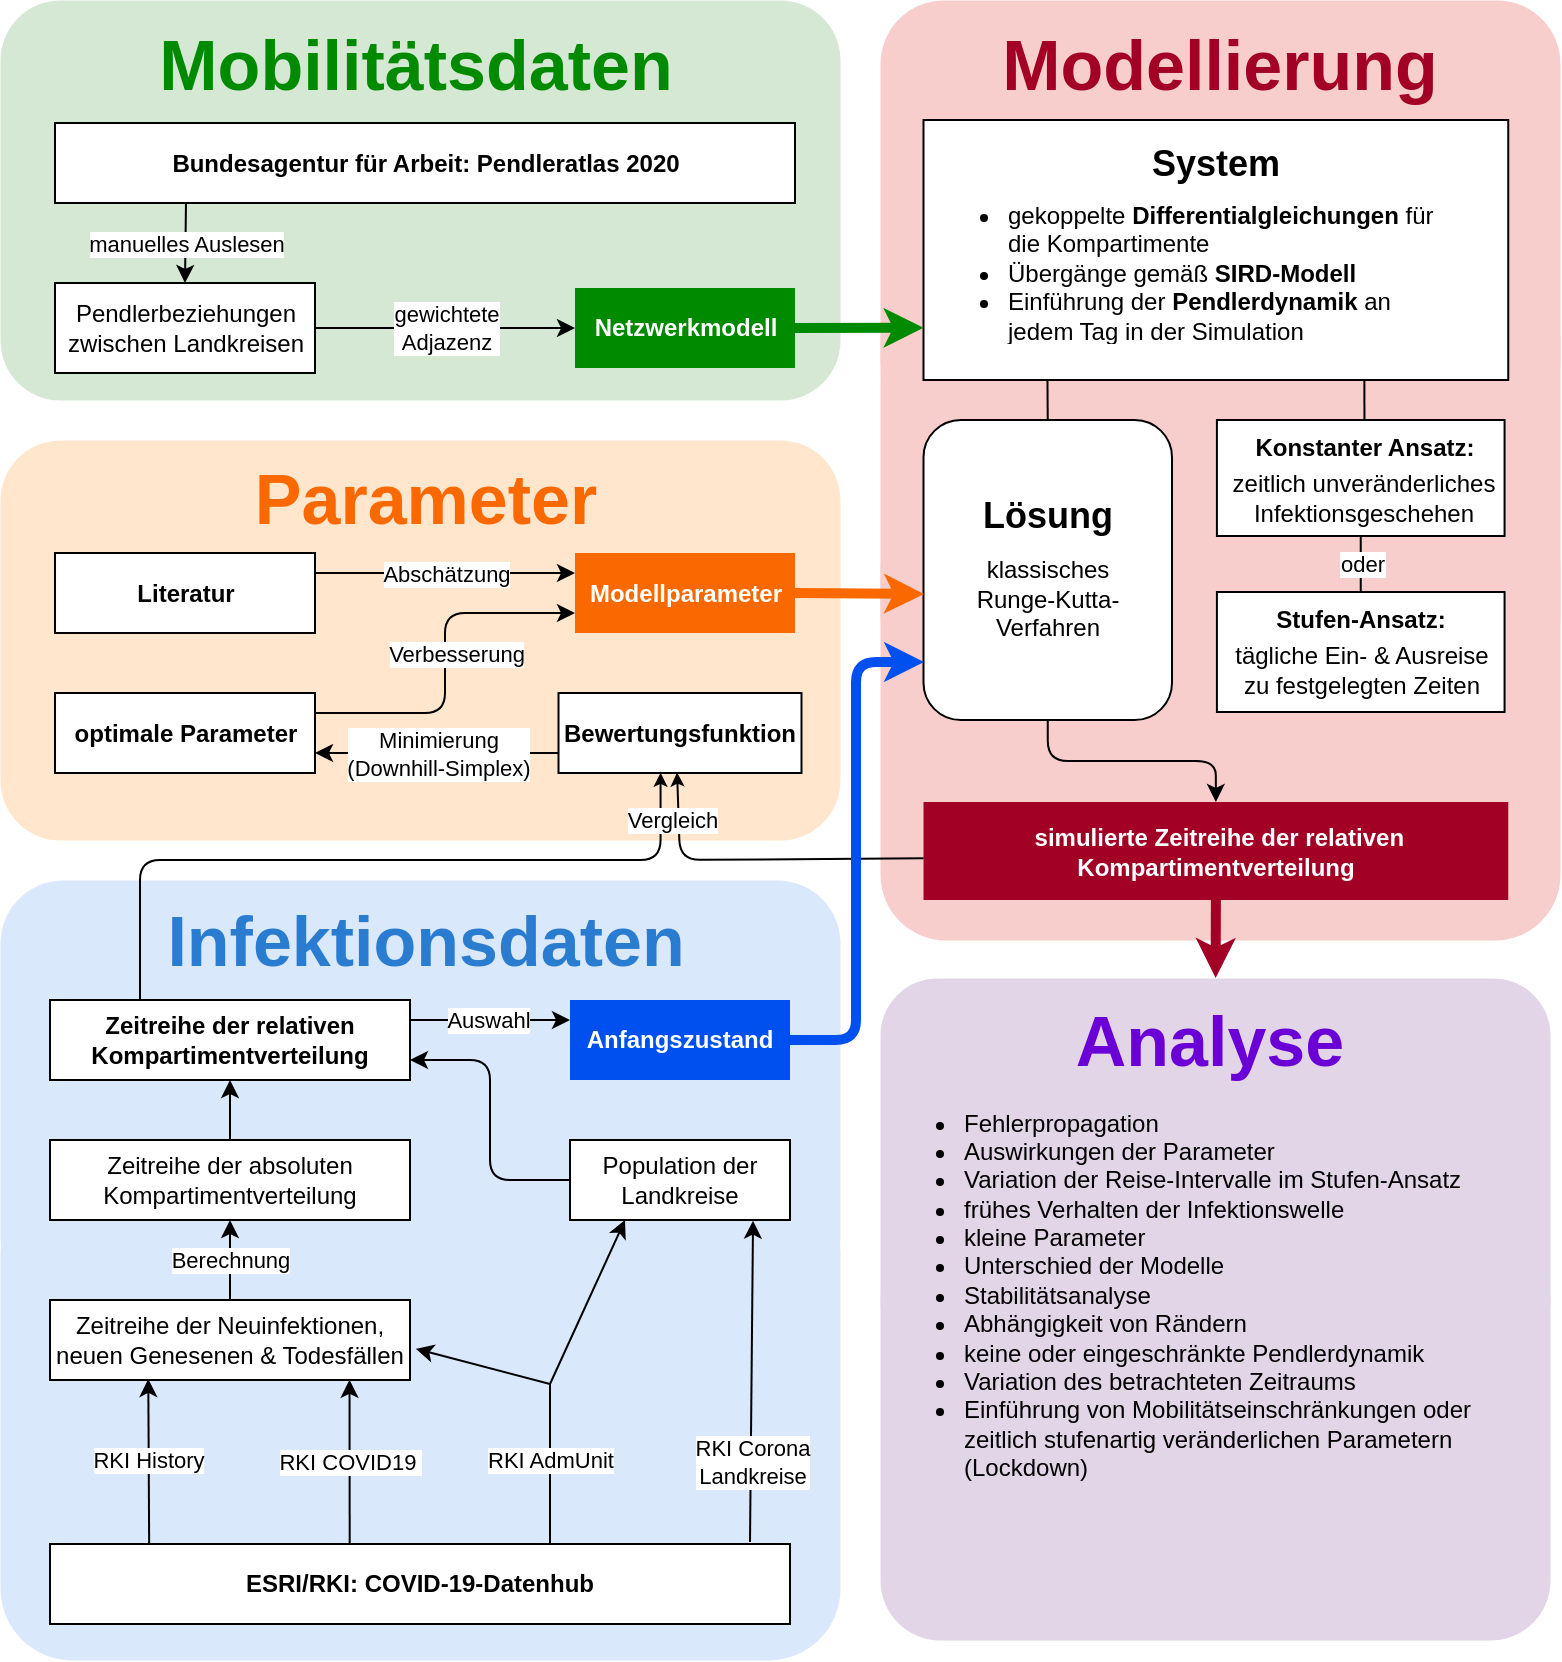 <mxfile version="15.2.7" type="device"><diagram id="3AYCVtzGoSpn9Vro6qWg" name="Page-1"><mxGraphModel dx="845" dy="-3116" grid="0" gridSize="10" guides="1" tooltips="1" connect="1" arrows="1" fold="1" page="1" pageScale="1" pageWidth="827" pageHeight="900" math="1" shadow="0"><root><mxCell id="0"/><mxCell id="1" parent="0"/><mxCell id="ZCqwVkAzdI1a6bCoszk0-41" value="" style="rounded=1;whiteSpace=wrap;html=1;strokeWidth=0;fillColor=#e1d5e7;strokeColor=none;" parent="1" vertex="1"><mxGeometry x="464" y="4129" width="335" height="190" as="geometry"/></mxCell><mxCell id="ZCqwVkAzdI1a6bCoszk0-40" value="" style="rounded=1;whiteSpace=wrap;html=1;strokeWidth=0;fillColor=#f8cecc;strokeColor=none;" parent="1" vertex="1"><mxGeometry x="464" y="3779.75" width="340" height="198.5" as="geometry"/></mxCell><mxCell id="ZCqwVkAzdI1a6bCoszk0-39" value="" style="rounded=1;whiteSpace=wrap;html=1;strokeWidth=0;fillColor=#f8cecc;strokeColor=none;" parent="1" vertex="1"><mxGeometry x="464" y="3640" width="340" height="211.5" as="geometry"/></mxCell><mxCell id="ZCqwVkAzdI1a6bCoszk0-32" value="" style="rounded=1;whiteSpace=wrap;html=1;strokeWidth=0;fillColor=#dae8fc;strokeColor=none;" parent="1" vertex="1"><mxGeometry x="24" y="4230" width="420" height="240" as="geometry"/></mxCell><mxCell id="ZCqwVkAzdI1a6bCoszk0-2" value="" style="rounded=1;whiteSpace=wrap;html=1;strokeWidth=0;fillColor=#ffe6cc;strokeColor=none;" parent="1" vertex="1"><mxGeometry x="24" y="3860" width="420" height="200" as="geometry"/></mxCell><mxCell id="XHsace0uavuUdTPFix8g-14" value="" style="rounded=1;whiteSpace=wrap;html=1;strokeWidth=0;fillColor=#dae8fc;strokeColor=none;" parent="1" vertex="1"><mxGeometry x="24" y="4080" width="420" height="210" as="geometry"/></mxCell><mxCell id="C57uJY7JvYRW9FqgshIM-3" value="&lt;b&gt;ESRI/RKI: COVID-19-Datenhub&lt;/b&gt;" style="rounded=0;whiteSpace=wrap;html=1;" parent="1" vertex="1"><mxGeometry x="49" y="4412" width="370" height="40" as="geometry"/></mxCell><mxCell id="C57uJY7JvYRW9FqgshIM-5" value="" style="endArrow=classic;html=1;entryX=0.273;entryY=0.987;entryDx=0;entryDy=0;entryPerimeter=0;exitX=0.134;exitY=-0.001;exitDx=0;exitDy=0;exitPerimeter=0;" parent="1" source="C57uJY7JvYRW9FqgshIM-3" target="C57uJY7JvYRW9FqgshIM-16" edge="1"><mxGeometry relative="1" as="geometry"><mxPoint x="98" y="4412" as="sourcePoint"/><mxPoint x="331" y="4332" as="targetPoint"/><Array as="points"/></mxGeometry></mxCell><mxCell id="C57uJY7JvYRW9FqgshIM-6" value="RKI History" style="edgeLabel;resizable=0;html=1;align=center;verticalAlign=middle;" parent="C57uJY7JvYRW9FqgshIM-5" connectable="0" vertex="1"><mxGeometry relative="1" as="geometry"><mxPoint x="-1" y="-1" as="offset"/></mxGeometry></mxCell><mxCell id="C57uJY7JvYRW9FqgshIM-13" value="" style="endArrow=none;html=1;endFill=0;" parent="1" edge="1"><mxGeometry relative="1" as="geometry"><mxPoint x="299" y="4412" as="sourcePoint"/><mxPoint x="299" y="4332" as="targetPoint"/></mxGeometry></mxCell><mxCell id="C57uJY7JvYRW9FqgshIM-14" value="RKI AdmUnit" style="edgeLabel;resizable=0;html=1;align=center;verticalAlign=middle;" parent="C57uJY7JvYRW9FqgshIM-13" connectable="0" vertex="1"><mxGeometry relative="1" as="geometry"><mxPoint y="-2" as="offset"/></mxGeometry></mxCell><mxCell id="C57uJY7JvYRW9FqgshIM-16" value="Zeitreihe der Neuinfektionen, neuen Genesenen &amp;amp; Todesfällen" style="rounded=0;whiteSpace=wrap;html=1;" parent="1" vertex="1"><mxGeometry x="49" y="4290" width="180" height="40" as="geometry"/></mxCell><mxCell id="C57uJY7JvYRW9FqgshIM-19" value="" style="endArrow=classic;html=1;entryX=1.016;entryY=0.61;entryDx=0;entryDy=0;entryPerimeter=0;" parent="1" target="C57uJY7JvYRW9FqgshIM-16" edge="1"><mxGeometry width="50" height="50" relative="1" as="geometry"><mxPoint x="299" y="4332" as="sourcePoint"/><mxPoint x="389" y="4292" as="targetPoint"/><Array as="points"/></mxGeometry></mxCell><mxCell id="XHsace0uavuUdTPFix8g-1" value="Zeitreihe der absoluten Kompartimentverteilung" style="rounded=0;whiteSpace=wrap;html=1;" parent="1" vertex="1"><mxGeometry x="49" y="4210" width="180" height="40" as="geometry"/></mxCell><mxCell id="XHsace0uavuUdTPFix8g-2" value="&lt;b&gt;Zeitreihe der relativen Kompartimentverteilung&lt;/b&gt;" style="rounded=0;whiteSpace=wrap;html=1;" parent="1" vertex="1"><mxGeometry x="49" y="4140" width="180" height="40" as="geometry"/></mxCell><mxCell id="XHsace0uavuUdTPFix8g-3" value="Population der Landkreise" style="rounded=0;whiteSpace=wrap;html=1;" parent="1" vertex="1"><mxGeometry x="309" y="4210" width="110" height="40" as="geometry"/></mxCell><mxCell id="XHsace0uavuUdTPFix8g-5" value="" style="endArrow=classic;html=1;exitX=0.5;exitY=0;exitDx=0;exitDy=0;entryX=0.5;entryY=1;entryDx=0;entryDy=0;" parent="1" source="XHsace0uavuUdTPFix8g-1" target="XHsace0uavuUdTPFix8g-2" edge="1"><mxGeometry width="50" height="50" relative="1" as="geometry"><mxPoint x="399" y="4192" as="sourcePoint"/><mxPoint x="394" y="4172" as="targetPoint"/></mxGeometry></mxCell><mxCell id="XHsace0uavuUdTPFix8g-6" value="" style="endArrow=classic;html=1;entryX=0.25;entryY=1;entryDx=0;entryDy=0;" parent="1" target="XHsace0uavuUdTPFix8g-3" edge="1"><mxGeometry width="50" height="50" relative="1" as="geometry"><mxPoint x="299" y="4332" as="sourcePoint"/><mxPoint x="129" y="4175" as="targetPoint"/></mxGeometry></mxCell><mxCell id="XHsace0uavuUdTPFix8g-8" value="" style="endArrow=classic;html=1;exitX=0.5;exitY=0;exitDx=0;exitDy=0;entryX=0.5;entryY=1;entryDx=0;entryDy=0;" parent="1" source="C57uJY7JvYRW9FqgshIM-16" target="XHsace0uavuUdTPFix8g-1" edge="1"><mxGeometry relative="1" as="geometry"><mxPoint x="489.0" y="4294" as="sourcePoint"/><mxPoint x="489.0" y="4254" as="targetPoint"/><Array as="points"/></mxGeometry></mxCell><mxCell id="XHsace0uavuUdTPFix8g-9" value="Berechnung" style="edgeLabel;resizable=0;html=1;align=center;verticalAlign=middle;" parent="XHsace0uavuUdTPFix8g-8" connectable="0" vertex="1"><mxGeometry relative="1" as="geometry"><mxPoint as="offset"/></mxGeometry></mxCell><mxCell id="XHsace0uavuUdTPFix8g-15" value="" style="rounded=1;whiteSpace=wrap;html=1;strokeWidth=0;fillColor=#d5e8d4;strokeColor=none;" parent="1" vertex="1"><mxGeometry x="24" y="3640" width="420" height="200" as="geometry"/></mxCell><mxCell id="XHsace0uavuUdTPFix8g-16" value="" style="rounded=1;whiteSpace=wrap;html=1;strokeWidth=0;fillColor=#f8cecc;strokeColor=none;" parent="1" vertex="1"><mxGeometry x="464" y="3891.5" width="340" height="218.5" as="geometry"/></mxCell><mxCell id="XHsace0uavuUdTPFix8g-20" value="&lt;b&gt;Bundesagentur für Arbeit: Pendleratlas 2020&lt;/b&gt;" style="rounded=0;whiteSpace=wrap;html=1;" parent="1" vertex="1"><mxGeometry x="51.5" y="3701.5" width="370" height="40" as="geometry"/></mxCell><mxCell id="XHsace0uavuUdTPFix8g-21" value="Pendlerbeziehungen&lt;br&gt;zwischen Landkreisen" style="rounded=0;whiteSpace=wrap;html=1;" parent="1" vertex="1"><mxGeometry x="51.5" y="3781.5" width="130" height="45" as="geometry"/></mxCell><mxCell id="XHsace0uavuUdTPFix8g-23" value="" style="endArrow=classic;html=1;entryX=0.5;entryY=0;entryDx=0;entryDy=0;exitX=0.177;exitY=0.999;exitDx=0;exitDy=0;exitPerimeter=0;" parent="1" source="XHsace0uavuUdTPFix8g-20" target="XHsace0uavuUdTPFix8g-21" edge="1"><mxGeometry relative="1" as="geometry"><mxPoint x="166.5" y="3750.5" as="sourcePoint"/><mxPoint x="211.5" y="3841" as="targetPoint"/></mxGeometry></mxCell><mxCell id="XHsace0uavuUdTPFix8g-24" value="manuelles Auslesen" style="edgeLabel;resizable=0;html=1;align=center;verticalAlign=middle;" parent="XHsace0uavuUdTPFix8g-23" connectable="0" vertex="1"><mxGeometry relative="1" as="geometry"/></mxCell><mxCell id="XHsace0uavuUdTPFix8g-37" value="&lt;b&gt;Netzwerkmodell&lt;br&gt;&lt;/b&gt;" style="rounded=0;whiteSpace=wrap;html=1;fontColor=#ffffff;strokeColor=none;fillColor=#008A00;" parent="1" vertex="1"><mxGeometry x="311.5" y="3784" width="110" height="40" as="geometry"/></mxCell><mxCell id="XHsace0uavuUdTPFix8g-38" value="&lt;b&gt;Anfangszustand&lt;br&gt;&lt;/b&gt;" style="rounded=0;whiteSpace=wrap;html=1;fontColor=#ffffff;strokeColor=none;fillColor=#0050EF;" parent="1" vertex="1"><mxGeometry x="309" y="4140" width="110" height="40" as="geometry"/></mxCell><mxCell id="XHsace0uavuUdTPFix8g-43" value="" style="endArrow=classic;html=1;exitX=1;exitY=0.25;exitDx=0;exitDy=0;entryX=0;entryY=0.25;entryDx=0;entryDy=0;" parent="1" source="XHsace0uavuUdTPFix8g-2" target="XHsace0uavuUdTPFix8g-38" edge="1"><mxGeometry relative="1" as="geometry"><mxPoint x="404" y="4101" as="sourcePoint"/><mxPoint x="445" y="4081" as="targetPoint"/></mxGeometry></mxCell><mxCell id="XHsace0uavuUdTPFix8g-44" value="Auswahl" style="edgeLabel;resizable=0;html=1;align=center;verticalAlign=middle;" parent="XHsace0uavuUdTPFix8g-43" connectable="0" vertex="1"><mxGeometry relative="1" as="geometry"><mxPoint x="-1" as="offset"/></mxGeometry></mxCell><mxCell id="XHsace0uavuUdTPFix8g-56" value="" style="rounded=0;whiteSpace=wrap;html=1;strokeWidth=1;" parent="1" vertex="1"><mxGeometry x="485.75" y="3700" width="292.37" height="130" as="geometry"/></mxCell><mxCell id="XHsace0uavuUdTPFix8g-57" value="&lt;b style=&quot;font-size: 18px;&quot;&gt;System&lt;/b&gt;" style="text;html=1;strokeColor=none;fillColor=none;align=center;verticalAlign=middle;whiteSpace=wrap;rounded=0;fontSize=18;" parent="1" vertex="1"><mxGeometry x="611.94" y="3711.5" width="40" height="20" as="geometry"/></mxCell><mxCell id="XHsace0uavuUdTPFix8g-62" value="&lt;ul&gt;&lt;li&gt;gekoppelte &lt;b&gt;Differentialgleichungen &lt;/b&gt;für die Kompartimente&lt;/li&gt;&lt;li&gt;Übergänge gemäß&amp;nbsp;&lt;b&gt;SIRD-Modell&lt;/b&gt;&lt;/li&gt;&lt;li&gt;Einführung der &lt;b&gt;Pendlerdynamik&lt;/b&gt;&amp;nbsp;an jedem Tag in der Simulation&lt;/li&gt;&lt;/ul&gt;" style="text;strokeColor=none;fillColor=none;html=1;whiteSpace=wrap;verticalAlign=middle;overflow=hidden;" parent="1" vertex="1"><mxGeometry x="485.75" y="3726.87" width="268.25" height="87.25" as="geometry"/></mxCell><mxCell id="XHsace0uavuUdTPFix8g-63" value="" style="endArrow=classic;html=1;fontSize=18;exitX=1;exitY=0.5;exitDx=0;exitDy=0;entryX=0;entryY=0.883;entryDx=0;entryDy=0;fillColor=#60a917;strokeWidth=5;startArrow=none;startFill=0;strokeColor=#008A00;sourcePerimeterSpacing=8;startSize=4;entryPerimeter=0;endSize=4;" parent="1" source="XHsace0uavuUdTPFix8g-37" target="XHsace0uavuUdTPFix8g-62" edge="1"><mxGeometry width="50" height="50" relative="1" as="geometry"><mxPoint x="694" y="4092" as="sourcePoint"/><mxPoint x="584" y="4011" as="targetPoint"/></mxGeometry></mxCell><mxCell id="BC4wP2_lzp6e28UWFPCA-1" value="Mobilitätsdaten" style="text;strokeColor=none;fillColor=none;align=center;verticalAlign=middle;rounded=0;horizontal=1;labelBorderColor=none;whiteSpace=wrap;html=1;fontSize=35;fontStyle=1;fontColor=#008A00;" parent="1" vertex="1"><mxGeometry x="211.5" y="3661.5" width="40" height="20" as="geometry"/></mxCell><mxCell id="BC4wP2_lzp6e28UWFPCA-2" value="Infektionsdaten" style="text;strokeColor=none;fillColor=none;align=center;verticalAlign=middle;rounded=0;horizontal=1;labelBorderColor=none;whiteSpace=wrap;html=1;fontSize=35;fontStyle=1;fontColor=#297CCF;" parent="1" vertex="1"><mxGeometry x="216.5" y="4100" width="40" height="20" as="geometry"/></mxCell><mxCell id="BC4wP2_lzp6e28UWFPCA-3" value="&lt;font color=&quot;#a20025&quot;&gt;Modellierung&lt;/font&gt;" style="text;strokeColor=none;fillColor=none;align=center;verticalAlign=middle;rounded=0;horizontal=1;labelBorderColor=none;whiteSpace=wrap;html=1;fontSize=35;fontStyle=1;fontColor=#297CCF;" parent="1" vertex="1"><mxGeometry x="614" y="3661.5" width="40" height="20" as="geometry"/></mxCell><mxCell id="BC4wP2_lzp6e28UWFPCA-5" value="" style="rounded=1;whiteSpace=wrap;html=1;strokeWidth=0;fillColor=#e1d5e7;strokeColor=none;" parent="1" vertex="1"><mxGeometry x="464" y="4260" width="335" height="200" as="geometry"/></mxCell><mxCell id="BC4wP2_lzp6e28UWFPCA-6" value="&lt;font&gt;Parameter&lt;/font&gt;" style="text;strokeColor=none;fillColor=none;align=center;verticalAlign=middle;rounded=0;horizontal=1;labelBorderColor=none;whiteSpace=wrap;html=1;fontSize=35;fontStyle=1;fontColor=#FA6800;" parent="1" vertex="1"><mxGeometry x="216.5" y="3879" width="40" height="20" as="geometry"/></mxCell><mxCell id="BC4wP2_lzp6e28UWFPCA-7" value="&lt;font color=&quot;#6b00d6&quot;&gt;Analyse&lt;/font&gt;" style="text;strokeColor=none;fillColor=none;align=center;verticalAlign=middle;rounded=0;horizontal=1;labelBorderColor=none;whiteSpace=wrap;html=1;fontSize=35;fontStyle=1;fontColor=#297CCF;" parent="1" vertex="1"><mxGeometry x="609" y="4150" width="40" height="20" as="geometry"/></mxCell><mxCell id="BC4wP2_lzp6e28UWFPCA-20" value="&lt;ul&gt;&lt;li&gt;Fehlerpropagation&lt;/li&gt;&lt;li&gt;Auswirkungen der Parameter&lt;/li&gt;&lt;li&gt;Variation der Reise-Intervalle im Stufen-Ansatz&lt;/li&gt;&lt;li&gt;frühes Verhalten der Infektionswelle&lt;/li&gt;&lt;li&gt;kleine Parameter&lt;/li&gt;&lt;li&gt;Unterschied der Modelle&lt;/li&gt;&lt;li&gt;Stabilitätsanalyse&lt;/li&gt;&lt;li&gt;Abhängigkeit von Rändern&lt;/li&gt;&lt;li&gt;keine oder eingeschränkte Pendlerdynamik&lt;/li&gt;&lt;li&gt;Variation des betrachteten Zeitraums&lt;/li&gt;&lt;li&gt;Einführung von Mobilitätseinschränkungen oder zeitlich stufenartig veränderlichen Parametern (Lockdown)&lt;/li&gt;&lt;/ul&gt;" style="text;strokeColor=none;fillColor=none;html=1;whiteSpace=wrap;verticalAlign=middle;overflow=hidden;fontSize=12;fontColor=#000000;" parent="1" vertex="1"><mxGeometry x="464" y="4180" width="301" height="208" as="geometry"/></mxCell><mxCell id="BC4wP2_lzp6e28UWFPCA-21" value="&lt;b&gt;&amp;nbsp;simulierte Zeitreihe der relativen Kompartimentverteilung&lt;/b&gt;" style="rounded=0;whiteSpace=wrap;html=1;fontColor=#ffffff;strokeColor=none;fillColor=#A20025;" parent="1" vertex="1"><mxGeometry x="485.76" y="4041" width="292.37" height="49" as="geometry"/></mxCell><mxCell id="BC4wP2_lzp6e28UWFPCA-60" value="" style="rounded=0;whiteSpace=wrap;html=1;fontSize=12;fontColor=#000000;strokeColor=#000000;strokeWidth=1;verticalAlign=middle;" parent="1" vertex="1"><mxGeometry x="632.46" y="3850" width="143.82" height="58" as="geometry"/></mxCell><mxCell id="BC4wP2_lzp6e28UWFPCA-13" value="&lt;font style=&quot;font-size: 12px&quot; color=&quot;#000000&quot;&gt;&lt;b&gt;Konstanter Ansatz:&lt;/b&gt;&lt;/font&gt;" style="text;html=1;strokeColor=none;fillColor=none;align=center;verticalAlign=middle;whiteSpace=wrap;rounded=0;fontSize=35;fontColor=#297CCF;" parent="1" vertex="1"><mxGeometry x="643.71" y="3849.5" width="125" height="10" as="geometry"/></mxCell><mxCell id="BC4wP2_lzp6e28UWFPCA-19" value="zeitlich unveränderliches Infektionsgeschehen" style="text;strokeColor=none;fillColor=none;align=center;verticalAlign=middle;whiteSpace=wrap;rounded=0;fontSize=12;" parent="1" vertex="1"><mxGeometry x="637.46" y="3879" width="137.5" height="20" as="geometry"/></mxCell><mxCell id="BC4wP2_lzp6e28UWFPCA-62" value="" style="rounded=0;whiteSpace=wrap;html=1;fontSize=12;fontColor=#000000;strokeColor=#000000;strokeWidth=1;verticalAlign=middle;" parent="1" vertex="1"><mxGeometry x="632.46" y="3936" width="143.82" height="60" as="geometry"/></mxCell><mxCell id="BC4wP2_lzp6e28UWFPCA-14" value="&lt;font style=&quot;font-size: 12px&quot; color=&quot;#000000&quot;&gt;&lt;b&gt;Stufen-Ansatz:&lt;/b&gt;&lt;/font&gt;" style="text;html=1;strokeColor=none;fillColor=none;align=center;verticalAlign=middle;whiteSpace=wrap;rounded=0;fontSize=35;fontColor=#297CCF;" parent="1" vertex="1"><mxGeometry x="641.87" y="3936" width="125" height="10" as="geometry"/></mxCell><mxCell id="BC4wP2_lzp6e28UWFPCA-18" value="tägliche Ein- &amp; Ausreise&#10;zu festgelegten Zeiten" style="text;strokeColor=none;fillColor=none;align=center;verticalAlign=middle;whiteSpace=wrap;rounded=0;fontSize=12;" parent="1" vertex="1"><mxGeometry x="630.62" y="3964.5" width="147.5" height="20" as="geometry"/></mxCell><mxCell id="BC4wP2_lzp6e28UWFPCA-70" value="&lt;br&gt;&lt;br&gt;klassisches&lt;br&gt;Runge-Kutta-Verfahren" style="rounded=1;whiteSpace=wrap;html=1;fontSize=12;strokeWidth=1;verticalAlign=middle;gradientDirection=east;" parent="1" vertex="1"><mxGeometry x="485.75" y="3850" width="124.25" height="150" as="geometry"/></mxCell><mxCell id="BC4wP2_lzp6e28UWFPCA-71" value="" style="endArrow=classic;html=1;fontSize=12;fontColor=#000000;exitX=0.5;exitY=1;exitDx=0;exitDy=0;entryX=0.5;entryY=0;entryDx=0;entryDy=0;edgeStyle=orthogonalEdgeStyle;" parent="1" source="BC4wP2_lzp6e28UWFPCA-70" target="BC4wP2_lzp6e28UWFPCA-21" edge="1"><mxGeometry width="50" height="50" relative="1" as="geometry"><mxPoint x="738.12" y="4232" as="sourcePoint"/><mxPoint x="788.12" y="4182" as="targetPoint"/></mxGeometry></mxCell><mxCell id="BC4wP2_lzp6e28UWFPCA-74" value="&lt;b&gt;Bewertungsfunktion&lt;/b&gt;" style="rounded=0;whiteSpace=wrap;html=1;" parent="1" vertex="1"><mxGeometry x="303.25" y="3986.5" width="121.5" height="40" as="geometry"/></mxCell><mxCell id="BC4wP2_lzp6e28UWFPCA-75" value="" style="endArrow=classic;html=1;fontSize=12;fontColor=#000000;exitX=0;exitY=0.75;exitDx=0;exitDy=0;entryX=1;entryY=0.75;entryDx=0;entryDy=0;" parent="1" source="BC4wP2_lzp6e28UWFPCA-74" target="BC4wP2_lzp6e28UWFPCA-77" edge="1"><mxGeometry relative="1" as="geometry"><mxPoint x="-401" y="3936.5" as="sourcePoint"/><mxPoint x="141.5" y="4016.5" as="targetPoint"/></mxGeometry></mxCell><mxCell id="BC4wP2_lzp6e28UWFPCA-76" value="Minimierung&lt;br&gt;(Downhill-Simplex)" style="edgeLabel;resizable=0;html=1;align=center;verticalAlign=middle;" parent="BC4wP2_lzp6e28UWFPCA-75" connectable="0" vertex="1"><mxGeometry relative="1" as="geometry"/></mxCell><mxCell id="BC4wP2_lzp6e28UWFPCA-77" value="&lt;b&gt;optimale Parameter&lt;/b&gt;" style="rounded=0;whiteSpace=wrap;html=1;" parent="1" vertex="1"><mxGeometry x="51.5" y="3986.5" width="130" height="40" as="geometry"/></mxCell><mxCell id="ZCqwVkAzdI1a6bCoszk0-1" value="&lt;b&gt;Modellparameter&lt;br&gt;&lt;/b&gt;" style="rounded=0;whiteSpace=wrap;html=1;fontColor=#FFFFFF;strokeColor=none;fillColor=#FA6800;" parent="1" vertex="1"><mxGeometry x="311.5" y="3916.5" width="110" height="40" as="geometry"/></mxCell><mxCell id="ZCqwVkAzdI1a6bCoszk0-13" value="" style="endArrow=classic;html=1;entryX=0.832;entryY=1.008;entryDx=0;entryDy=0;entryPerimeter=0;" parent="1" target="XHsace0uavuUdTPFix8g-3" edge="1"><mxGeometry relative="1" as="geometry"><mxPoint x="399" y="4411" as="sourcePoint"/><mxPoint x="399" y="4260" as="targetPoint"/></mxGeometry></mxCell><mxCell id="ZCqwVkAzdI1a6bCoszk0-14" value="RKI Corona&lt;br&gt;Landkreise" style="edgeLabel;resizable=0;html=1;align=center;verticalAlign=middle;" parent="ZCqwVkAzdI1a6bCoszk0-13" connectable="0" vertex="1"><mxGeometry relative="1" as="geometry"><mxPoint y="40" as="offset"/></mxGeometry></mxCell><mxCell id="ZCqwVkAzdI1a6bCoszk0-16" value="" style="endArrow=classic;html=1;entryX=0.832;entryY=0.997;entryDx=0;entryDy=0;entryPerimeter=0;exitX=0.405;exitY=0.001;exitDx=0;exitDy=0;exitPerimeter=0;" parent="1" source="C57uJY7JvYRW9FqgshIM-3" target="C57uJY7JvYRW9FqgshIM-16" edge="1"><mxGeometry relative="1" as="geometry"><mxPoint x="199" y="4410" as="sourcePoint"/><mxPoint x="249" y="4380" as="targetPoint"/></mxGeometry></mxCell><mxCell id="ZCqwVkAzdI1a6bCoszk0-17" value="RKI COVID19&amp;nbsp;" style="edgeLabel;resizable=0;html=1;align=center;verticalAlign=middle;" parent="ZCqwVkAzdI1a6bCoszk0-16" connectable="0" vertex="1"><mxGeometry relative="1" as="geometry"/></mxCell><mxCell id="ZCqwVkAzdI1a6bCoszk0-18" value="&lt;b&gt;Literatur&lt;/b&gt;" style="rounded=0;whiteSpace=wrap;html=1;" parent="1" vertex="1"><mxGeometry x="51.5" y="3916.5" width="130" height="40" as="geometry"/></mxCell><mxCell id="ZCqwVkAzdI1a6bCoszk0-21" value="" style="endArrow=classic;html=1;fontColor=#FFFFFF;entryX=0;entryY=0.25;entryDx=0;entryDy=0;exitX=1;exitY=0.25;exitDx=0;exitDy=0;" parent="1" source="ZCqwVkAzdI1a6bCoszk0-18" target="ZCqwVkAzdI1a6bCoszk0-1" edge="1"><mxGeometry relative="1" as="geometry"><mxPoint x="181.5" y="3936.26" as="sourcePoint"/><mxPoint x="281.5" y="3936.26" as="targetPoint"/></mxGeometry></mxCell><mxCell id="ZCqwVkAzdI1a6bCoszk0-22" value="Abschätzung" style="edgeLabel;resizable=0;html=1;align=center;verticalAlign=middle;" parent="ZCqwVkAzdI1a6bCoszk0-21" connectable="0" vertex="1"><mxGeometry relative="1" as="geometry"/></mxCell><mxCell id="ZCqwVkAzdI1a6bCoszk0-24" value="" style="edgeStyle=elbowEdgeStyle;elbow=horizontal;endArrow=classic;html=1;fontColor=#FFFFFF;exitX=1;exitY=0.25;exitDx=0;exitDy=0;entryX=0;entryY=0.75;entryDx=0;entryDy=0;" parent="1" source="BC4wP2_lzp6e28UWFPCA-77" target="ZCqwVkAzdI1a6bCoszk0-1" edge="1"><mxGeometry width="50" height="50" relative="1" as="geometry"><mxPoint x="271.5" y="4016.5" as="sourcePoint"/><mxPoint x="321.5" y="3966.5" as="targetPoint"/></mxGeometry></mxCell><mxCell id="ZCqwVkAzdI1a6bCoszk0-25" value="Verbesserung" style="edgeLabel;resizable=0;html=1;align=center;verticalAlign=middle;" parent="1" connectable="0" vertex="1"><mxGeometry x="251.498" y="3966.5" as="geometry"/></mxCell><mxCell id="ZCqwVkAzdI1a6bCoszk0-27" value="" style="edgeStyle=elbowEdgeStyle;elbow=horizontal;endArrow=classic;html=1;fontColor=#FFFFFF;exitX=0;exitY=0.5;exitDx=0;exitDy=0;entryX=1;entryY=0.75;entryDx=0;entryDy=0;" parent="1" source="XHsace0uavuUdTPFix8g-3" target="XHsace0uavuUdTPFix8g-2" edge="1"><mxGeometry width="50" height="50" relative="1" as="geometry"><mxPoint x="249" y="4250" as="sourcePoint"/><mxPoint x="299" y="4200" as="targetPoint"/></mxGeometry></mxCell><mxCell id="ZCqwVkAzdI1a6bCoszk0-28" value="" style="endArrow=classic;html=1;fontColor=#FFFFFF;exitX=1;exitY=0.5;exitDx=0;exitDy=0;entryX=0;entryY=0.5;entryDx=0;entryDy=0;" parent="1" source="XHsace0uavuUdTPFix8g-21" target="XHsace0uavuUdTPFix8g-37" edge="1"><mxGeometry relative="1" as="geometry"><mxPoint x="271.5" y="3841.5" as="sourcePoint"/><mxPoint x="371.5" y="3841.5" as="targetPoint"/></mxGeometry></mxCell><mxCell id="ZCqwVkAzdI1a6bCoszk0-29" value="gewichtete&lt;br&gt;Adjazenz" style="edgeLabel;resizable=0;html=1;align=center;verticalAlign=middle;" parent="ZCqwVkAzdI1a6bCoszk0-28" connectable="0" vertex="1"><mxGeometry relative="1" as="geometry"/></mxCell><mxCell id="ZCqwVkAzdI1a6bCoszk0-33" value="" style="endArrow=classic;html=1;fontSize=18;exitX=1;exitY=0.5;exitDx=0;exitDy=0;fillColor=#60a917;strokeWidth=5;startArrow=none;startFill=0;sourcePerimeterSpacing=8;startSize=2;strokeColor=#FA6800;endSize=4;" parent="1" source="ZCqwVkAzdI1a6bCoszk0-1" edge="1"><mxGeometry width="50" height="50" relative="1" as="geometry"><mxPoint x="421.5" y="3946.5" as="sourcePoint"/><mxPoint x="486" y="3937" as="targetPoint"/></mxGeometry></mxCell><mxCell id="ZCqwVkAzdI1a6bCoszk0-34" value="" style="endArrow=none;html=1;fontColor=#FFFFFF;startSize=10;sourcePerimeterSpacing=8;strokeWidth=1;startArrow=none;startFill=0;endFill=0;exitX=0.5;exitY=1;exitDx=0;exitDy=0;entryX=0.5;entryY=0;entryDx=0;entryDy=0;" parent="1" source="BC4wP2_lzp6e28UWFPCA-60" target="BC4wP2_lzp6e28UWFPCA-62" edge="1"><mxGeometry relative="1" as="geometry"><mxPoint x="638.12" y="3948" as="sourcePoint"/><mxPoint x="704.12" y="3928" as="targetPoint"/></mxGeometry></mxCell><mxCell id="ZCqwVkAzdI1a6bCoszk0-35" value="oder" style="edgeLabel;resizable=0;html=1;align=center;verticalAlign=middle;" parent="ZCqwVkAzdI1a6bCoszk0-34" connectable="0" vertex="1"><mxGeometry relative="1" as="geometry"/></mxCell><mxCell id="ZCqwVkAzdI1a6bCoszk0-38" value="" style="endArrow=none;html=1;fontColor=#FFFFFF;startSize=10;sourcePerimeterSpacing=8;strokeColor=#000000;strokeWidth=1;exitX=0.5;exitY=0;exitDx=0;exitDy=0;entryX=0.754;entryY=1;entryDx=0;entryDy=0;entryPerimeter=0;" parent="1" source="BC4wP2_lzp6e28UWFPCA-13" target="XHsace0uavuUdTPFix8g-56" edge="1"><mxGeometry width="50" height="50" relative="1" as="geometry"><mxPoint x="628.12" y="3940" as="sourcePoint"/><mxPoint x="678.12" y="3890" as="targetPoint"/></mxGeometry></mxCell><mxCell id="ZCqwVkAzdI1a6bCoszk0-43" value="" style="endArrow=classic;html=1;fontColor=#FFFFFF;startSize=7;endSize=4;sourcePerimeterSpacing=8;strokeWidth=1;exitX=0;exitY=0.575;exitDx=0;exitDy=0;exitPerimeter=0;entryX=0.488;entryY=0.995;entryDx=0;entryDy=0;entryPerimeter=0;" parent="1" source="BC4wP2_lzp6e28UWFPCA-21" target="BC4wP2_lzp6e28UWFPCA-74" edge="1"><mxGeometry width="50" height="50" relative="1" as="geometry"><mxPoint x="384" y="4100" as="sourcePoint"/><mxPoint x="364" y="4027" as="targetPoint"/><Array as="points"><mxPoint x="364" y="4070"/></Array></mxGeometry></mxCell><mxCell id="ZCqwVkAzdI1a6bCoszk0-37" value="" style="endArrow=classic;html=1;fontSize=18;exitX=1;exitY=0.5;exitDx=0;exitDy=0;fillColor=#0050ef;strokeWidth=5;startArrow=none;startFill=0;sourcePerimeterSpacing=8;startSize=7;edgeStyle=orthogonalEdgeStyle;strokeColor=#0050EF;elbow=vertical;endSize=4;" parent="1" source="XHsace0uavuUdTPFix8g-38" edge="1"><mxGeometry width="50" height="50" relative="1" as="geometry"><mxPoint x="431.5" y="3956.5" as="sourcePoint"/><mxPoint x="486" y="3971" as="targetPoint"/><Array as="points"><mxPoint x="452" y="4160"/><mxPoint x="452" y="3971"/></Array></mxGeometry></mxCell><mxCell id="ZCqwVkAzdI1a6bCoszk0-44" value="" style="edgeStyle=elbowEdgeStyle;elbow=vertical;endArrow=classic;html=1;fontColor=#FFFFFF;startSize=7;endSize=4;sourcePerimeterSpacing=8;strokeWidth=1;gradientColor=#b3b3b3;fillColor=#f5f5f5;exitX=0.25;exitY=0;exitDx=0;exitDy=0;entryX=0.42;entryY=0.997;entryDx=0;entryDy=0;entryPerimeter=0;" parent="1" source="XHsace0uavuUdTPFix8g-2" target="BC4wP2_lzp6e28UWFPCA-74" edge="1"><mxGeometry width="50" height="50" relative="1" as="geometry"><mxPoint x="294" y="4086.5" as="sourcePoint"/><mxPoint x="344" y="4036.5" as="targetPoint"/><Array as="points"><mxPoint x="224" y="4070"/></Array></mxGeometry></mxCell><mxCell id="ZCqwVkAzdI1a6bCoszk0-45" value="Vergleich" style="edgeLabel;resizable=0;html=1;align=center;verticalAlign=middle;" parent="1" connectable="0" vertex="1"><mxGeometry x="360" y="4050" as="geometry"/></mxCell><mxCell id="ZCqwVkAzdI1a6bCoszk0-48" value="" style="endArrow=classic;html=1;fontColor=#008A00;startSize=7;endSize=4;sourcePerimeterSpacing=8;strokeWidth=5;exitX=0.5;exitY=1;exitDx=0;exitDy=0;strokeColor=#A20025;" parent="1" source="BC4wP2_lzp6e28UWFPCA-21" target="ZCqwVkAzdI1a6bCoszk0-41" edge="1"><mxGeometry width="50" height="50" relative="1" as="geometry"><mxPoint x="601" y="4114" as="sourcePoint"/><mxPoint x="651" y="4064" as="targetPoint"/></mxGeometry></mxCell><mxCell id="ZCqwVkAzdI1a6bCoszk0-49" value="" style="endArrow=none;html=1;fontColor=#008A00;startSize=7;endSize=4;sourcePerimeterSpacing=8;strokeWidth=1;entryX=0.5;entryY=0;entryDx=0;entryDy=0;exitX=0.212;exitY=0.999;exitDx=0;exitDy=0;exitPerimeter=0;" parent="1" source="XHsace0uavuUdTPFix8g-56" target="BC4wP2_lzp6e28UWFPCA-70" edge="1"><mxGeometry width="50" height="50" relative="1" as="geometry"><mxPoint x="400" y="3900" as="sourcePoint"/><mxPoint x="450" y="3850" as="targetPoint"/></mxGeometry></mxCell><mxCell id="ZCqwVkAzdI1a6bCoszk0-50" value="&lt;b style=&quot;font-size: 18px&quot;&gt;Lösung&lt;/b&gt;" style="text;html=1;strokeColor=none;fillColor=none;align=center;verticalAlign=middle;whiteSpace=wrap;rounded=0;fontSize=18;" parent="1" vertex="1"><mxGeometry x="527.87" y="3888" width="40" height="20" as="geometry"/></mxCell></root></mxGraphModel></diagram></mxfile>